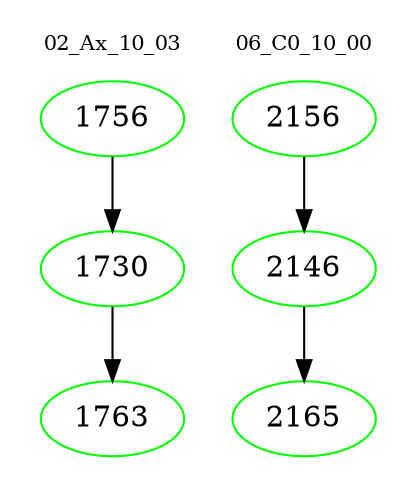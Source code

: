 digraph{
subgraph cluster_0 {
color = white
label = "02_Ax_10_03";
fontsize=10;
T0_1756 [label="1756", color="green"]
T0_1756 -> T0_1730 [color="black"]
T0_1730 [label="1730", color="green"]
T0_1730 -> T0_1763 [color="black"]
T0_1763 [label="1763", color="green"]
}
subgraph cluster_1 {
color = white
label = "06_C0_10_00";
fontsize=10;
T1_2156 [label="2156", color="green"]
T1_2156 -> T1_2146 [color="black"]
T1_2146 [label="2146", color="green"]
T1_2146 -> T1_2165 [color="black"]
T1_2165 [label="2165", color="green"]
}
}
